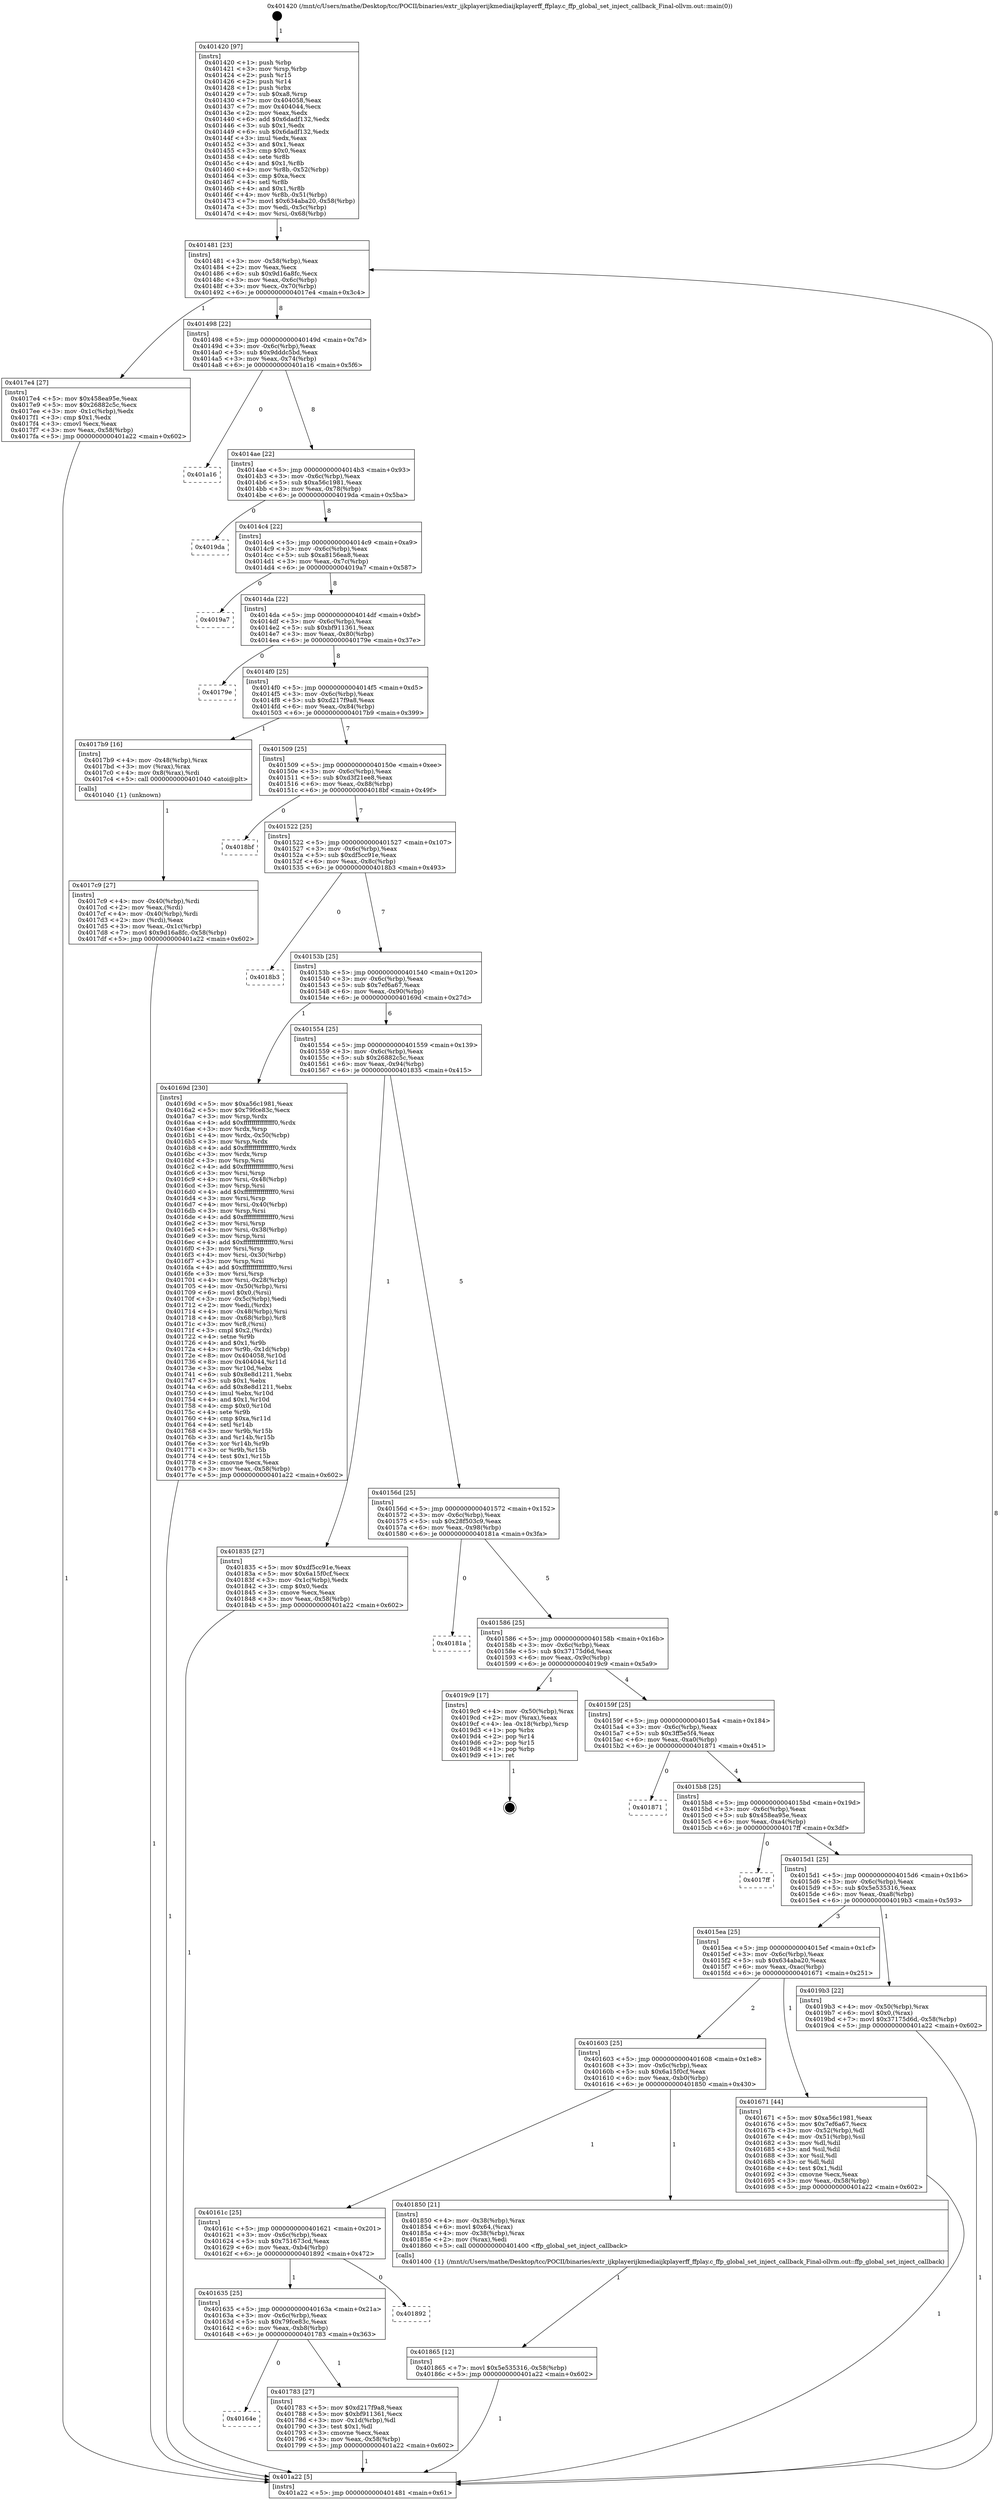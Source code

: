 digraph "0x401420" {
  label = "0x401420 (/mnt/c/Users/mathe/Desktop/tcc/POCII/binaries/extr_ijkplayerijkmediaijkplayerff_ffplay.c_ffp_global_set_inject_callback_Final-ollvm.out::main(0))"
  labelloc = "t"
  node[shape=record]

  Entry [label="",width=0.3,height=0.3,shape=circle,fillcolor=black,style=filled]
  "0x401481" [label="{
     0x401481 [23]\l
     | [instrs]\l
     &nbsp;&nbsp;0x401481 \<+3\>: mov -0x58(%rbp),%eax\l
     &nbsp;&nbsp;0x401484 \<+2\>: mov %eax,%ecx\l
     &nbsp;&nbsp;0x401486 \<+6\>: sub $0x9d16a8fc,%ecx\l
     &nbsp;&nbsp;0x40148c \<+3\>: mov %eax,-0x6c(%rbp)\l
     &nbsp;&nbsp;0x40148f \<+3\>: mov %ecx,-0x70(%rbp)\l
     &nbsp;&nbsp;0x401492 \<+6\>: je 00000000004017e4 \<main+0x3c4\>\l
  }"]
  "0x4017e4" [label="{
     0x4017e4 [27]\l
     | [instrs]\l
     &nbsp;&nbsp;0x4017e4 \<+5\>: mov $0x458ea95e,%eax\l
     &nbsp;&nbsp;0x4017e9 \<+5\>: mov $0x26882c5c,%ecx\l
     &nbsp;&nbsp;0x4017ee \<+3\>: mov -0x1c(%rbp),%edx\l
     &nbsp;&nbsp;0x4017f1 \<+3\>: cmp $0x1,%edx\l
     &nbsp;&nbsp;0x4017f4 \<+3\>: cmovl %ecx,%eax\l
     &nbsp;&nbsp;0x4017f7 \<+3\>: mov %eax,-0x58(%rbp)\l
     &nbsp;&nbsp;0x4017fa \<+5\>: jmp 0000000000401a22 \<main+0x602\>\l
  }"]
  "0x401498" [label="{
     0x401498 [22]\l
     | [instrs]\l
     &nbsp;&nbsp;0x401498 \<+5\>: jmp 000000000040149d \<main+0x7d\>\l
     &nbsp;&nbsp;0x40149d \<+3\>: mov -0x6c(%rbp),%eax\l
     &nbsp;&nbsp;0x4014a0 \<+5\>: sub $0x9dddc5bd,%eax\l
     &nbsp;&nbsp;0x4014a5 \<+3\>: mov %eax,-0x74(%rbp)\l
     &nbsp;&nbsp;0x4014a8 \<+6\>: je 0000000000401a16 \<main+0x5f6\>\l
  }"]
  Exit [label="",width=0.3,height=0.3,shape=circle,fillcolor=black,style=filled,peripheries=2]
  "0x401a16" [label="{
     0x401a16\l
  }", style=dashed]
  "0x4014ae" [label="{
     0x4014ae [22]\l
     | [instrs]\l
     &nbsp;&nbsp;0x4014ae \<+5\>: jmp 00000000004014b3 \<main+0x93\>\l
     &nbsp;&nbsp;0x4014b3 \<+3\>: mov -0x6c(%rbp),%eax\l
     &nbsp;&nbsp;0x4014b6 \<+5\>: sub $0xa56c1981,%eax\l
     &nbsp;&nbsp;0x4014bb \<+3\>: mov %eax,-0x78(%rbp)\l
     &nbsp;&nbsp;0x4014be \<+6\>: je 00000000004019da \<main+0x5ba\>\l
  }"]
  "0x401865" [label="{
     0x401865 [12]\l
     | [instrs]\l
     &nbsp;&nbsp;0x401865 \<+7\>: movl $0x5e535316,-0x58(%rbp)\l
     &nbsp;&nbsp;0x40186c \<+5\>: jmp 0000000000401a22 \<main+0x602\>\l
  }"]
  "0x4019da" [label="{
     0x4019da\l
  }", style=dashed]
  "0x4014c4" [label="{
     0x4014c4 [22]\l
     | [instrs]\l
     &nbsp;&nbsp;0x4014c4 \<+5\>: jmp 00000000004014c9 \<main+0xa9\>\l
     &nbsp;&nbsp;0x4014c9 \<+3\>: mov -0x6c(%rbp),%eax\l
     &nbsp;&nbsp;0x4014cc \<+5\>: sub $0xa8156ea8,%eax\l
     &nbsp;&nbsp;0x4014d1 \<+3\>: mov %eax,-0x7c(%rbp)\l
     &nbsp;&nbsp;0x4014d4 \<+6\>: je 00000000004019a7 \<main+0x587\>\l
  }"]
  "0x4017c9" [label="{
     0x4017c9 [27]\l
     | [instrs]\l
     &nbsp;&nbsp;0x4017c9 \<+4\>: mov -0x40(%rbp),%rdi\l
     &nbsp;&nbsp;0x4017cd \<+2\>: mov %eax,(%rdi)\l
     &nbsp;&nbsp;0x4017cf \<+4\>: mov -0x40(%rbp),%rdi\l
     &nbsp;&nbsp;0x4017d3 \<+2\>: mov (%rdi),%eax\l
     &nbsp;&nbsp;0x4017d5 \<+3\>: mov %eax,-0x1c(%rbp)\l
     &nbsp;&nbsp;0x4017d8 \<+7\>: movl $0x9d16a8fc,-0x58(%rbp)\l
     &nbsp;&nbsp;0x4017df \<+5\>: jmp 0000000000401a22 \<main+0x602\>\l
  }"]
  "0x4019a7" [label="{
     0x4019a7\l
  }", style=dashed]
  "0x4014da" [label="{
     0x4014da [22]\l
     | [instrs]\l
     &nbsp;&nbsp;0x4014da \<+5\>: jmp 00000000004014df \<main+0xbf\>\l
     &nbsp;&nbsp;0x4014df \<+3\>: mov -0x6c(%rbp),%eax\l
     &nbsp;&nbsp;0x4014e2 \<+5\>: sub $0xbf911361,%eax\l
     &nbsp;&nbsp;0x4014e7 \<+3\>: mov %eax,-0x80(%rbp)\l
     &nbsp;&nbsp;0x4014ea \<+6\>: je 000000000040179e \<main+0x37e\>\l
  }"]
  "0x40164e" [label="{
     0x40164e\l
  }", style=dashed]
  "0x40179e" [label="{
     0x40179e\l
  }", style=dashed]
  "0x4014f0" [label="{
     0x4014f0 [25]\l
     | [instrs]\l
     &nbsp;&nbsp;0x4014f0 \<+5\>: jmp 00000000004014f5 \<main+0xd5\>\l
     &nbsp;&nbsp;0x4014f5 \<+3\>: mov -0x6c(%rbp),%eax\l
     &nbsp;&nbsp;0x4014f8 \<+5\>: sub $0xd217f9a8,%eax\l
     &nbsp;&nbsp;0x4014fd \<+6\>: mov %eax,-0x84(%rbp)\l
     &nbsp;&nbsp;0x401503 \<+6\>: je 00000000004017b9 \<main+0x399\>\l
  }"]
  "0x401783" [label="{
     0x401783 [27]\l
     | [instrs]\l
     &nbsp;&nbsp;0x401783 \<+5\>: mov $0xd217f9a8,%eax\l
     &nbsp;&nbsp;0x401788 \<+5\>: mov $0xbf911361,%ecx\l
     &nbsp;&nbsp;0x40178d \<+3\>: mov -0x1d(%rbp),%dl\l
     &nbsp;&nbsp;0x401790 \<+3\>: test $0x1,%dl\l
     &nbsp;&nbsp;0x401793 \<+3\>: cmovne %ecx,%eax\l
     &nbsp;&nbsp;0x401796 \<+3\>: mov %eax,-0x58(%rbp)\l
     &nbsp;&nbsp;0x401799 \<+5\>: jmp 0000000000401a22 \<main+0x602\>\l
  }"]
  "0x4017b9" [label="{
     0x4017b9 [16]\l
     | [instrs]\l
     &nbsp;&nbsp;0x4017b9 \<+4\>: mov -0x48(%rbp),%rax\l
     &nbsp;&nbsp;0x4017bd \<+3\>: mov (%rax),%rax\l
     &nbsp;&nbsp;0x4017c0 \<+4\>: mov 0x8(%rax),%rdi\l
     &nbsp;&nbsp;0x4017c4 \<+5\>: call 0000000000401040 \<atoi@plt\>\l
     | [calls]\l
     &nbsp;&nbsp;0x401040 \{1\} (unknown)\l
  }"]
  "0x401509" [label="{
     0x401509 [25]\l
     | [instrs]\l
     &nbsp;&nbsp;0x401509 \<+5\>: jmp 000000000040150e \<main+0xee\>\l
     &nbsp;&nbsp;0x40150e \<+3\>: mov -0x6c(%rbp),%eax\l
     &nbsp;&nbsp;0x401511 \<+5\>: sub $0xd3f21ee8,%eax\l
     &nbsp;&nbsp;0x401516 \<+6\>: mov %eax,-0x88(%rbp)\l
     &nbsp;&nbsp;0x40151c \<+6\>: je 00000000004018bf \<main+0x49f\>\l
  }"]
  "0x401635" [label="{
     0x401635 [25]\l
     | [instrs]\l
     &nbsp;&nbsp;0x401635 \<+5\>: jmp 000000000040163a \<main+0x21a\>\l
     &nbsp;&nbsp;0x40163a \<+3\>: mov -0x6c(%rbp),%eax\l
     &nbsp;&nbsp;0x40163d \<+5\>: sub $0x79fce83c,%eax\l
     &nbsp;&nbsp;0x401642 \<+6\>: mov %eax,-0xb8(%rbp)\l
     &nbsp;&nbsp;0x401648 \<+6\>: je 0000000000401783 \<main+0x363\>\l
  }"]
  "0x4018bf" [label="{
     0x4018bf\l
  }", style=dashed]
  "0x401522" [label="{
     0x401522 [25]\l
     | [instrs]\l
     &nbsp;&nbsp;0x401522 \<+5\>: jmp 0000000000401527 \<main+0x107\>\l
     &nbsp;&nbsp;0x401527 \<+3\>: mov -0x6c(%rbp),%eax\l
     &nbsp;&nbsp;0x40152a \<+5\>: sub $0xdf5cc91e,%eax\l
     &nbsp;&nbsp;0x40152f \<+6\>: mov %eax,-0x8c(%rbp)\l
     &nbsp;&nbsp;0x401535 \<+6\>: je 00000000004018b3 \<main+0x493\>\l
  }"]
  "0x401892" [label="{
     0x401892\l
  }", style=dashed]
  "0x4018b3" [label="{
     0x4018b3\l
  }", style=dashed]
  "0x40153b" [label="{
     0x40153b [25]\l
     | [instrs]\l
     &nbsp;&nbsp;0x40153b \<+5\>: jmp 0000000000401540 \<main+0x120\>\l
     &nbsp;&nbsp;0x401540 \<+3\>: mov -0x6c(%rbp),%eax\l
     &nbsp;&nbsp;0x401543 \<+5\>: sub $0x7ef6a67,%eax\l
     &nbsp;&nbsp;0x401548 \<+6\>: mov %eax,-0x90(%rbp)\l
     &nbsp;&nbsp;0x40154e \<+6\>: je 000000000040169d \<main+0x27d\>\l
  }"]
  "0x40161c" [label="{
     0x40161c [25]\l
     | [instrs]\l
     &nbsp;&nbsp;0x40161c \<+5\>: jmp 0000000000401621 \<main+0x201\>\l
     &nbsp;&nbsp;0x401621 \<+3\>: mov -0x6c(%rbp),%eax\l
     &nbsp;&nbsp;0x401624 \<+5\>: sub $0x751673cd,%eax\l
     &nbsp;&nbsp;0x401629 \<+6\>: mov %eax,-0xb4(%rbp)\l
     &nbsp;&nbsp;0x40162f \<+6\>: je 0000000000401892 \<main+0x472\>\l
  }"]
  "0x40169d" [label="{
     0x40169d [230]\l
     | [instrs]\l
     &nbsp;&nbsp;0x40169d \<+5\>: mov $0xa56c1981,%eax\l
     &nbsp;&nbsp;0x4016a2 \<+5\>: mov $0x79fce83c,%ecx\l
     &nbsp;&nbsp;0x4016a7 \<+3\>: mov %rsp,%rdx\l
     &nbsp;&nbsp;0x4016aa \<+4\>: add $0xfffffffffffffff0,%rdx\l
     &nbsp;&nbsp;0x4016ae \<+3\>: mov %rdx,%rsp\l
     &nbsp;&nbsp;0x4016b1 \<+4\>: mov %rdx,-0x50(%rbp)\l
     &nbsp;&nbsp;0x4016b5 \<+3\>: mov %rsp,%rdx\l
     &nbsp;&nbsp;0x4016b8 \<+4\>: add $0xfffffffffffffff0,%rdx\l
     &nbsp;&nbsp;0x4016bc \<+3\>: mov %rdx,%rsp\l
     &nbsp;&nbsp;0x4016bf \<+3\>: mov %rsp,%rsi\l
     &nbsp;&nbsp;0x4016c2 \<+4\>: add $0xfffffffffffffff0,%rsi\l
     &nbsp;&nbsp;0x4016c6 \<+3\>: mov %rsi,%rsp\l
     &nbsp;&nbsp;0x4016c9 \<+4\>: mov %rsi,-0x48(%rbp)\l
     &nbsp;&nbsp;0x4016cd \<+3\>: mov %rsp,%rsi\l
     &nbsp;&nbsp;0x4016d0 \<+4\>: add $0xfffffffffffffff0,%rsi\l
     &nbsp;&nbsp;0x4016d4 \<+3\>: mov %rsi,%rsp\l
     &nbsp;&nbsp;0x4016d7 \<+4\>: mov %rsi,-0x40(%rbp)\l
     &nbsp;&nbsp;0x4016db \<+3\>: mov %rsp,%rsi\l
     &nbsp;&nbsp;0x4016de \<+4\>: add $0xfffffffffffffff0,%rsi\l
     &nbsp;&nbsp;0x4016e2 \<+3\>: mov %rsi,%rsp\l
     &nbsp;&nbsp;0x4016e5 \<+4\>: mov %rsi,-0x38(%rbp)\l
     &nbsp;&nbsp;0x4016e9 \<+3\>: mov %rsp,%rsi\l
     &nbsp;&nbsp;0x4016ec \<+4\>: add $0xfffffffffffffff0,%rsi\l
     &nbsp;&nbsp;0x4016f0 \<+3\>: mov %rsi,%rsp\l
     &nbsp;&nbsp;0x4016f3 \<+4\>: mov %rsi,-0x30(%rbp)\l
     &nbsp;&nbsp;0x4016f7 \<+3\>: mov %rsp,%rsi\l
     &nbsp;&nbsp;0x4016fa \<+4\>: add $0xfffffffffffffff0,%rsi\l
     &nbsp;&nbsp;0x4016fe \<+3\>: mov %rsi,%rsp\l
     &nbsp;&nbsp;0x401701 \<+4\>: mov %rsi,-0x28(%rbp)\l
     &nbsp;&nbsp;0x401705 \<+4\>: mov -0x50(%rbp),%rsi\l
     &nbsp;&nbsp;0x401709 \<+6\>: movl $0x0,(%rsi)\l
     &nbsp;&nbsp;0x40170f \<+3\>: mov -0x5c(%rbp),%edi\l
     &nbsp;&nbsp;0x401712 \<+2\>: mov %edi,(%rdx)\l
     &nbsp;&nbsp;0x401714 \<+4\>: mov -0x48(%rbp),%rsi\l
     &nbsp;&nbsp;0x401718 \<+4\>: mov -0x68(%rbp),%r8\l
     &nbsp;&nbsp;0x40171c \<+3\>: mov %r8,(%rsi)\l
     &nbsp;&nbsp;0x40171f \<+3\>: cmpl $0x2,(%rdx)\l
     &nbsp;&nbsp;0x401722 \<+4\>: setne %r9b\l
     &nbsp;&nbsp;0x401726 \<+4\>: and $0x1,%r9b\l
     &nbsp;&nbsp;0x40172a \<+4\>: mov %r9b,-0x1d(%rbp)\l
     &nbsp;&nbsp;0x40172e \<+8\>: mov 0x404058,%r10d\l
     &nbsp;&nbsp;0x401736 \<+8\>: mov 0x404044,%r11d\l
     &nbsp;&nbsp;0x40173e \<+3\>: mov %r10d,%ebx\l
     &nbsp;&nbsp;0x401741 \<+6\>: sub $0x8e8d1211,%ebx\l
     &nbsp;&nbsp;0x401747 \<+3\>: sub $0x1,%ebx\l
     &nbsp;&nbsp;0x40174a \<+6\>: add $0x8e8d1211,%ebx\l
     &nbsp;&nbsp;0x401750 \<+4\>: imul %ebx,%r10d\l
     &nbsp;&nbsp;0x401754 \<+4\>: and $0x1,%r10d\l
     &nbsp;&nbsp;0x401758 \<+4\>: cmp $0x0,%r10d\l
     &nbsp;&nbsp;0x40175c \<+4\>: sete %r9b\l
     &nbsp;&nbsp;0x401760 \<+4\>: cmp $0xa,%r11d\l
     &nbsp;&nbsp;0x401764 \<+4\>: setl %r14b\l
     &nbsp;&nbsp;0x401768 \<+3\>: mov %r9b,%r15b\l
     &nbsp;&nbsp;0x40176b \<+3\>: and %r14b,%r15b\l
     &nbsp;&nbsp;0x40176e \<+3\>: xor %r14b,%r9b\l
     &nbsp;&nbsp;0x401771 \<+3\>: or %r9b,%r15b\l
     &nbsp;&nbsp;0x401774 \<+4\>: test $0x1,%r15b\l
     &nbsp;&nbsp;0x401778 \<+3\>: cmovne %ecx,%eax\l
     &nbsp;&nbsp;0x40177b \<+3\>: mov %eax,-0x58(%rbp)\l
     &nbsp;&nbsp;0x40177e \<+5\>: jmp 0000000000401a22 \<main+0x602\>\l
  }"]
  "0x401554" [label="{
     0x401554 [25]\l
     | [instrs]\l
     &nbsp;&nbsp;0x401554 \<+5\>: jmp 0000000000401559 \<main+0x139\>\l
     &nbsp;&nbsp;0x401559 \<+3\>: mov -0x6c(%rbp),%eax\l
     &nbsp;&nbsp;0x40155c \<+5\>: sub $0x26882c5c,%eax\l
     &nbsp;&nbsp;0x401561 \<+6\>: mov %eax,-0x94(%rbp)\l
     &nbsp;&nbsp;0x401567 \<+6\>: je 0000000000401835 \<main+0x415\>\l
  }"]
  "0x401850" [label="{
     0x401850 [21]\l
     | [instrs]\l
     &nbsp;&nbsp;0x401850 \<+4\>: mov -0x38(%rbp),%rax\l
     &nbsp;&nbsp;0x401854 \<+6\>: movl $0x64,(%rax)\l
     &nbsp;&nbsp;0x40185a \<+4\>: mov -0x38(%rbp),%rax\l
     &nbsp;&nbsp;0x40185e \<+2\>: mov (%rax),%edi\l
     &nbsp;&nbsp;0x401860 \<+5\>: call 0000000000401400 \<ffp_global_set_inject_callback\>\l
     | [calls]\l
     &nbsp;&nbsp;0x401400 \{1\} (/mnt/c/Users/mathe/Desktop/tcc/POCII/binaries/extr_ijkplayerijkmediaijkplayerff_ffplay.c_ffp_global_set_inject_callback_Final-ollvm.out::ffp_global_set_inject_callback)\l
  }"]
  "0x401835" [label="{
     0x401835 [27]\l
     | [instrs]\l
     &nbsp;&nbsp;0x401835 \<+5\>: mov $0xdf5cc91e,%eax\l
     &nbsp;&nbsp;0x40183a \<+5\>: mov $0x6a15f0cf,%ecx\l
     &nbsp;&nbsp;0x40183f \<+3\>: mov -0x1c(%rbp),%edx\l
     &nbsp;&nbsp;0x401842 \<+3\>: cmp $0x0,%edx\l
     &nbsp;&nbsp;0x401845 \<+3\>: cmove %ecx,%eax\l
     &nbsp;&nbsp;0x401848 \<+3\>: mov %eax,-0x58(%rbp)\l
     &nbsp;&nbsp;0x40184b \<+5\>: jmp 0000000000401a22 \<main+0x602\>\l
  }"]
  "0x40156d" [label="{
     0x40156d [25]\l
     | [instrs]\l
     &nbsp;&nbsp;0x40156d \<+5\>: jmp 0000000000401572 \<main+0x152\>\l
     &nbsp;&nbsp;0x401572 \<+3\>: mov -0x6c(%rbp),%eax\l
     &nbsp;&nbsp;0x401575 \<+5\>: sub $0x28f503c9,%eax\l
     &nbsp;&nbsp;0x40157a \<+6\>: mov %eax,-0x98(%rbp)\l
     &nbsp;&nbsp;0x401580 \<+6\>: je 000000000040181a \<main+0x3fa\>\l
  }"]
  "0x401420" [label="{
     0x401420 [97]\l
     | [instrs]\l
     &nbsp;&nbsp;0x401420 \<+1\>: push %rbp\l
     &nbsp;&nbsp;0x401421 \<+3\>: mov %rsp,%rbp\l
     &nbsp;&nbsp;0x401424 \<+2\>: push %r15\l
     &nbsp;&nbsp;0x401426 \<+2\>: push %r14\l
     &nbsp;&nbsp;0x401428 \<+1\>: push %rbx\l
     &nbsp;&nbsp;0x401429 \<+7\>: sub $0xa8,%rsp\l
     &nbsp;&nbsp;0x401430 \<+7\>: mov 0x404058,%eax\l
     &nbsp;&nbsp;0x401437 \<+7\>: mov 0x404044,%ecx\l
     &nbsp;&nbsp;0x40143e \<+2\>: mov %eax,%edx\l
     &nbsp;&nbsp;0x401440 \<+6\>: add $0x6dadf132,%edx\l
     &nbsp;&nbsp;0x401446 \<+3\>: sub $0x1,%edx\l
     &nbsp;&nbsp;0x401449 \<+6\>: sub $0x6dadf132,%edx\l
     &nbsp;&nbsp;0x40144f \<+3\>: imul %edx,%eax\l
     &nbsp;&nbsp;0x401452 \<+3\>: and $0x1,%eax\l
     &nbsp;&nbsp;0x401455 \<+3\>: cmp $0x0,%eax\l
     &nbsp;&nbsp;0x401458 \<+4\>: sete %r8b\l
     &nbsp;&nbsp;0x40145c \<+4\>: and $0x1,%r8b\l
     &nbsp;&nbsp;0x401460 \<+4\>: mov %r8b,-0x52(%rbp)\l
     &nbsp;&nbsp;0x401464 \<+3\>: cmp $0xa,%ecx\l
     &nbsp;&nbsp;0x401467 \<+4\>: setl %r8b\l
     &nbsp;&nbsp;0x40146b \<+4\>: and $0x1,%r8b\l
     &nbsp;&nbsp;0x40146f \<+4\>: mov %r8b,-0x51(%rbp)\l
     &nbsp;&nbsp;0x401473 \<+7\>: movl $0x634aba20,-0x58(%rbp)\l
     &nbsp;&nbsp;0x40147a \<+3\>: mov %edi,-0x5c(%rbp)\l
     &nbsp;&nbsp;0x40147d \<+4\>: mov %rsi,-0x68(%rbp)\l
  }"]
  "0x40181a" [label="{
     0x40181a\l
  }", style=dashed]
  "0x401586" [label="{
     0x401586 [25]\l
     | [instrs]\l
     &nbsp;&nbsp;0x401586 \<+5\>: jmp 000000000040158b \<main+0x16b\>\l
     &nbsp;&nbsp;0x40158b \<+3\>: mov -0x6c(%rbp),%eax\l
     &nbsp;&nbsp;0x40158e \<+5\>: sub $0x37175d6d,%eax\l
     &nbsp;&nbsp;0x401593 \<+6\>: mov %eax,-0x9c(%rbp)\l
     &nbsp;&nbsp;0x401599 \<+6\>: je 00000000004019c9 \<main+0x5a9\>\l
  }"]
  "0x401a22" [label="{
     0x401a22 [5]\l
     | [instrs]\l
     &nbsp;&nbsp;0x401a22 \<+5\>: jmp 0000000000401481 \<main+0x61\>\l
  }"]
  "0x4019c9" [label="{
     0x4019c9 [17]\l
     | [instrs]\l
     &nbsp;&nbsp;0x4019c9 \<+4\>: mov -0x50(%rbp),%rax\l
     &nbsp;&nbsp;0x4019cd \<+2\>: mov (%rax),%eax\l
     &nbsp;&nbsp;0x4019cf \<+4\>: lea -0x18(%rbp),%rsp\l
     &nbsp;&nbsp;0x4019d3 \<+1\>: pop %rbx\l
     &nbsp;&nbsp;0x4019d4 \<+2\>: pop %r14\l
     &nbsp;&nbsp;0x4019d6 \<+2\>: pop %r15\l
     &nbsp;&nbsp;0x4019d8 \<+1\>: pop %rbp\l
     &nbsp;&nbsp;0x4019d9 \<+1\>: ret\l
  }"]
  "0x40159f" [label="{
     0x40159f [25]\l
     | [instrs]\l
     &nbsp;&nbsp;0x40159f \<+5\>: jmp 00000000004015a4 \<main+0x184\>\l
     &nbsp;&nbsp;0x4015a4 \<+3\>: mov -0x6c(%rbp),%eax\l
     &nbsp;&nbsp;0x4015a7 \<+5\>: sub $0x3ff5e5f4,%eax\l
     &nbsp;&nbsp;0x4015ac \<+6\>: mov %eax,-0xa0(%rbp)\l
     &nbsp;&nbsp;0x4015b2 \<+6\>: je 0000000000401871 \<main+0x451\>\l
  }"]
  "0x401603" [label="{
     0x401603 [25]\l
     | [instrs]\l
     &nbsp;&nbsp;0x401603 \<+5\>: jmp 0000000000401608 \<main+0x1e8\>\l
     &nbsp;&nbsp;0x401608 \<+3\>: mov -0x6c(%rbp),%eax\l
     &nbsp;&nbsp;0x40160b \<+5\>: sub $0x6a15f0cf,%eax\l
     &nbsp;&nbsp;0x401610 \<+6\>: mov %eax,-0xb0(%rbp)\l
     &nbsp;&nbsp;0x401616 \<+6\>: je 0000000000401850 \<main+0x430\>\l
  }"]
  "0x401871" [label="{
     0x401871\l
  }", style=dashed]
  "0x4015b8" [label="{
     0x4015b8 [25]\l
     | [instrs]\l
     &nbsp;&nbsp;0x4015b8 \<+5\>: jmp 00000000004015bd \<main+0x19d\>\l
     &nbsp;&nbsp;0x4015bd \<+3\>: mov -0x6c(%rbp),%eax\l
     &nbsp;&nbsp;0x4015c0 \<+5\>: sub $0x458ea95e,%eax\l
     &nbsp;&nbsp;0x4015c5 \<+6\>: mov %eax,-0xa4(%rbp)\l
     &nbsp;&nbsp;0x4015cb \<+6\>: je 00000000004017ff \<main+0x3df\>\l
  }"]
  "0x401671" [label="{
     0x401671 [44]\l
     | [instrs]\l
     &nbsp;&nbsp;0x401671 \<+5\>: mov $0xa56c1981,%eax\l
     &nbsp;&nbsp;0x401676 \<+5\>: mov $0x7ef6a67,%ecx\l
     &nbsp;&nbsp;0x40167b \<+3\>: mov -0x52(%rbp),%dl\l
     &nbsp;&nbsp;0x40167e \<+4\>: mov -0x51(%rbp),%sil\l
     &nbsp;&nbsp;0x401682 \<+3\>: mov %dl,%dil\l
     &nbsp;&nbsp;0x401685 \<+3\>: and %sil,%dil\l
     &nbsp;&nbsp;0x401688 \<+3\>: xor %sil,%dl\l
     &nbsp;&nbsp;0x40168b \<+3\>: or %dl,%dil\l
     &nbsp;&nbsp;0x40168e \<+4\>: test $0x1,%dil\l
     &nbsp;&nbsp;0x401692 \<+3\>: cmovne %ecx,%eax\l
     &nbsp;&nbsp;0x401695 \<+3\>: mov %eax,-0x58(%rbp)\l
     &nbsp;&nbsp;0x401698 \<+5\>: jmp 0000000000401a22 \<main+0x602\>\l
  }"]
  "0x4017ff" [label="{
     0x4017ff\l
  }", style=dashed]
  "0x4015d1" [label="{
     0x4015d1 [25]\l
     | [instrs]\l
     &nbsp;&nbsp;0x4015d1 \<+5\>: jmp 00000000004015d6 \<main+0x1b6\>\l
     &nbsp;&nbsp;0x4015d6 \<+3\>: mov -0x6c(%rbp),%eax\l
     &nbsp;&nbsp;0x4015d9 \<+5\>: sub $0x5e535316,%eax\l
     &nbsp;&nbsp;0x4015de \<+6\>: mov %eax,-0xa8(%rbp)\l
     &nbsp;&nbsp;0x4015e4 \<+6\>: je 00000000004019b3 \<main+0x593\>\l
  }"]
  "0x4015ea" [label="{
     0x4015ea [25]\l
     | [instrs]\l
     &nbsp;&nbsp;0x4015ea \<+5\>: jmp 00000000004015ef \<main+0x1cf\>\l
     &nbsp;&nbsp;0x4015ef \<+3\>: mov -0x6c(%rbp),%eax\l
     &nbsp;&nbsp;0x4015f2 \<+5\>: sub $0x634aba20,%eax\l
     &nbsp;&nbsp;0x4015f7 \<+6\>: mov %eax,-0xac(%rbp)\l
     &nbsp;&nbsp;0x4015fd \<+6\>: je 0000000000401671 \<main+0x251\>\l
  }"]
  "0x4019b3" [label="{
     0x4019b3 [22]\l
     | [instrs]\l
     &nbsp;&nbsp;0x4019b3 \<+4\>: mov -0x50(%rbp),%rax\l
     &nbsp;&nbsp;0x4019b7 \<+6\>: movl $0x0,(%rax)\l
     &nbsp;&nbsp;0x4019bd \<+7\>: movl $0x37175d6d,-0x58(%rbp)\l
     &nbsp;&nbsp;0x4019c4 \<+5\>: jmp 0000000000401a22 \<main+0x602\>\l
  }"]
  Entry -> "0x401420" [label=" 1"]
  "0x401481" -> "0x4017e4" [label=" 1"]
  "0x401481" -> "0x401498" [label=" 8"]
  "0x4019c9" -> Exit [label=" 1"]
  "0x401498" -> "0x401a16" [label=" 0"]
  "0x401498" -> "0x4014ae" [label=" 8"]
  "0x4019b3" -> "0x401a22" [label=" 1"]
  "0x4014ae" -> "0x4019da" [label=" 0"]
  "0x4014ae" -> "0x4014c4" [label=" 8"]
  "0x401865" -> "0x401a22" [label=" 1"]
  "0x4014c4" -> "0x4019a7" [label=" 0"]
  "0x4014c4" -> "0x4014da" [label=" 8"]
  "0x401850" -> "0x401865" [label=" 1"]
  "0x4014da" -> "0x40179e" [label=" 0"]
  "0x4014da" -> "0x4014f0" [label=" 8"]
  "0x401835" -> "0x401a22" [label=" 1"]
  "0x4014f0" -> "0x4017b9" [label=" 1"]
  "0x4014f0" -> "0x401509" [label=" 7"]
  "0x4017e4" -> "0x401a22" [label=" 1"]
  "0x401509" -> "0x4018bf" [label=" 0"]
  "0x401509" -> "0x401522" [label=" 7"]
  "0x4017b9" -> "0x4017c9" [label=" 1"]
  "0x401522" -> "0x4018b3" [label=" 0"]
  "0x401522" -> "0x40153b" [label=" 7"]
  "0x401783" -> "0x401a22" [label=" 1"]
  "0x40153b" -> "0x40169d" [label=" 1"]
  "0x40153b" -> "0x401554" [label=" 6"]
  "0x401635" -> "0x401783" [label=" 1"]
  "0x401554" -> "0x401835" [label=" 1"]
  "0x401554" -> "0x40156d" [label=" 5"]
  "0x4017c9" -> "0x401a22" [label=" 1"]
  "0x40156d" -> "0x40181a" [label=" 0"]
  "0x40156d" -> "0x401586" [label=" 5"]
  "0x40161c" -> "0x401892" [label=" 0"]
  "0x401586" -> "0x4019c9" [label=" 1"]
  "0x401586" -> "0x40159f" [label=" 4"]
  "0x401635" -> "0x40164e" [label=" 0"]
  "0x40159f" -> "0x401871" [label=" 0"]
  "0x40159f" -> "0x4015b8" [label=" 4"]
  "0x401603" -> "0x40161c" [label=" 1"]
  "0x4015b8" -> "0x4017ff" [label=" 0"]
  "0x4015b8" -> "0x4015d1" [label=" 4"]
  "0x401603" -> "0x401850" [label=" 1"]
  "0x4015d1" -> "0x4019b3" [label=" 1"]
  "0x4015d1" -> "0x4015ea" [label=" 3"]
  "0x40161c" -> "0x401635" [label=" 1"]
  "0x4015ea" -> "0x401671" [label=" 1"]
  "0x4015ea" -> "0x401603" [label=" 2"]
  "0x401671" -> "0x401a22" [label=" 1"]
  "0x401420" -> "0x401481" [label=" 1"]
  "0x401a22" -> "0x401481" [label=" 8"]
  "0x40169d" -> "0x401a22" [label=" 1"]
}
